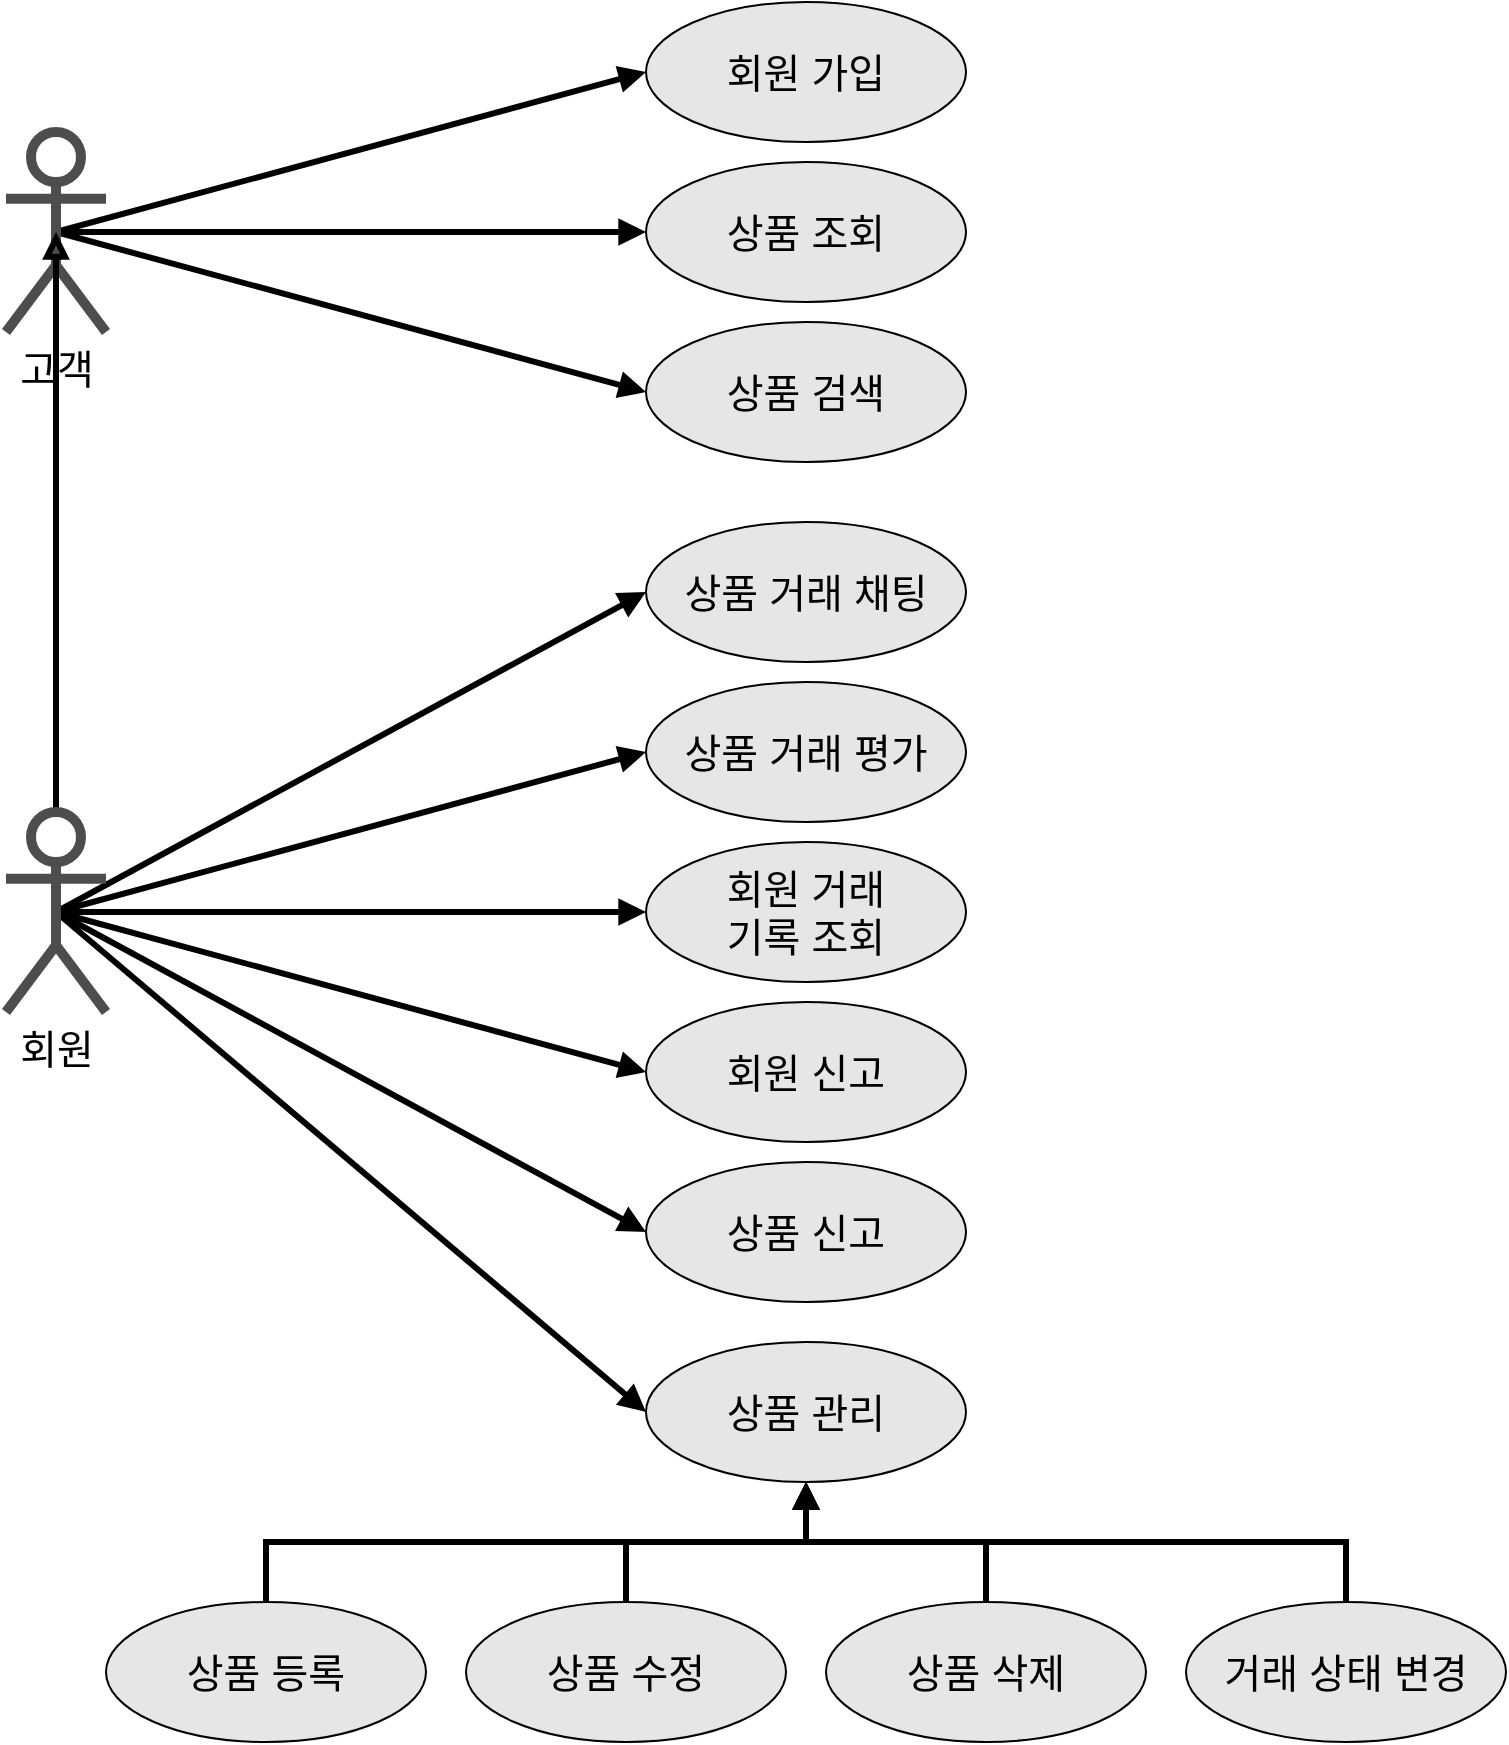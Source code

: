 <mxfile version="16.5.3" type="device"><diagram id="RonSHK9g8Iw-fWDJOm-e" name="Page-1"><mxGraphModel dx="1673" dy="898" grid="1" gridSize="10" guides="1" tooltips="1" connect="1" arrows="1" fold="1" page="1" pageScale="1" pageWidth="1600" pageHeight="900" math="0" shadow="0"><root><mxCell id="0"/><mxCell id="1" parent="0"/><mxCell id="GLYF5EOWl6FZgbtLDoSU-30" style="rounded=0;orthogonalLoop=1;jettySize=auto;html=1;exitX=0.5;exitY=0.5;exitDx=0;exitDy=0;exitPerimeter=0;fontSize=20;endArrow=block;endFill=1;strokeWidth=3;entryX=0;entryY=0.5;entryDx=0;entryDy=0;" edge="1" parent="1" source="GLYF5EOWl6FZgbtLDoSU-1" target="GLYF5EOWl6FZgbtLDoSU-2"><mxGeometry relative="1" as="geometry"/></mxCell><mxCell id="GLYF5EOWl6FZgbtLDoSU-31" style="edgeStyle=none;rounded=0;orthogonalLoop=1;jettySize=auto;html=1;exitX=0.5;exitY=0.5;exitDx=0;exitDy=0;exitPerimeter=0;fontSize=20;endArrow=block;endFill=1;strokeWidth=3;entryX=0;entryY=0.5;entryDx=0;entryDy=0;" edge="1" parent="1" source="GLYF5EOWl6FZgbtLDoSU-1" target="GLYF5EOWl6FZgbtLDoSU-3"><mxGeometry relative="1" as="geometry"/></mxCell><mxCell id="GLYF5EOWl6FZgbtLDoSU-32" style="edgeStyle=none;rounded=0;orthogonalLoop=1;jettySize=auto;html=1;exitX=0.5;exitY=0.5;exitDx=0;exitDy=0;exitPerimeter=0;fontSize=20;endArrow=block;endFill=1;strokeWidth=3;entryX=0;entryY=0.5;entryDx=0;entryDy=0;" edge="1" parent="1" source="GLYF5EOWl6FZgbtLDoSU-1" target="GLYF5EOWl6FZgbtLDoSU-4"><mxGeometry relative="1" as="geometry"/></mxCell><mxCell id="GLYF5EOWl6FZgbtLDoSU-1" value="고객" style="shape=umlActor;verticalLabelPosition=bottom;verticalAlign=top;html=1;outlineConnect=0;fontSize=20;strokeWidth=5;strokeColor=#4D4D4D;" vertex="1" parent="1"><mxGeometry x="160" y="165" width="50" height="100" as="geometry"/></mxCell><mxCell id="GLYF5EOWl6FZgbtLDoSU-2" value="&lt;font style=&quot;font-size: 20px&quot;&gt;회원 가입&lt;/font&gt;" style="ellipse;whiteSpace=wrap;html=1;fillColor=#E6E6E6;" vertex="1" parent="1"><mxGeometry x="480" y="100" width="160" height="70" as="geometry"/></mxCell><mxCell id="GLYF5EOWl6FZgbtLDoSU-3" value="&lt;span style=&quot;font-size: 20px&quot;&gt;상품 조회&lt;/span&gt;" style="ellipse;whiteSpace=wrap;html=1;fillColor=#E6E6E6;" vertex="1" parent="1"><mxGeometry x="480" y="180" width="160" height="70" as="geometry"/></mxCell><mxCell id="GLYF5EOWl6FZgbtLDoSU-4" value="&lt;span style=&quot;font-size: 20px&quot;&gt;상품 검색&lt;/span&gt;" style="ellipse;whiteSpace=wrap;html=1;fillColor=#E6E6E6;" vertex="1" parent="1"><mxGeometry x="480" y="260" width="160" height="70" as="geometry"/></mxCell><mxCell id="GLYF5EOWl6FZgbtLDoSU-12" style="rounded=0;orthogonalLoop=1;jettySize=auto;html=1;exitX=0.5;exitY=0.5;exitDx=0;exitDy=0;exitPerimeter=0;fontSize=20;strokeWidth=3;endArrow=block;endFill=1;entryX=0;entryY=0.5;entryDx=0;entryDy=0;" edge="1" parent="1" source="GLYF5EOWl6FZgbtLDoSU-5" target="GLYF5EOWl6FZgbtLDoSU-7"><mxGeometry relative="1" as="geometry"/></mxCell><mxCell id="GLYF5EOWl6FZgbtLDoSU-13" style="edgeStyle=none;rounded=0;orthogonalLoop=1;jettySize=auto;html=1;exitX=0.5;exitY=0.5;exitDx=0;exitDy=0;exitPerimeter=0;fontSize=20;endArrow=block;endFill=1;strokeWidth=3;entryX=0;entryY=0.5;entryDx=0;entryDy=0;" edge="1" parent="1" source="GLYF5EOWl6FZgbtLDoSU-5" target="GLYF5EOWl6FZgbtLDoSU-8"><mxGeometry relative="1" as="geometry"/></mxCell><mxCell id="GLYF5EOWl6FZgbtLDoSU-14" style="edgeStyle=none;rounded=0;orthogonalLoop=1;jettySize=auto;html=1;exitX=0.5;exitY=0.5;exitDx=0;exitDy=0;exitPerimeter=0;fontSize=20;endArrow=block;endFill=1;strokeWidth=3;entryX=0;entryY=0.5;entryDx=0;entryDy=0;" edge="1" parent="1" source="GLYF5EOWl6FZgbtLDoSU-5" target="GLYF5EOWl6FZgbtLDoSU-11"><mxGeometry relative="1" as="geometry"/></mxCell><mxCell id="GLYF5EOWl6FZgbtLDoSU-17" style="edgeStyle=none;rounded=0;orthogonalLoop=1;jettySize=auto;html=1;exitX=0.5;exitY=0.5;exitDx=0;exitDy=0;exitPerimeter=0;fontSize=20;endArrow=block;endFill=1;strokeWidth=3;entryX=0;entryY=0.5;entryDx=0;entryDy=0;" edge="1" parent="1" source="GLYF5EOWl6FZgbtLDoSU-5" target="GLYF5EOWl6FZgbtLDoSU-16"><mxGeometry relative="1" as="geometry"/></mxCell><mxCell id="GLYF5EOWl6FZgbtLDoSU-20" style="edgeStyle=none;rounded=0;orthogonalLoop=1;jettySize=auto;html=1;exitX=0.5;exitY=0.5;exitDx=0;exitDy=0;exitPerimeter=0;fontSize=20;endArrow=block;endFill=1;strokeWidth=3;entryX=0;entryY=0.5;entryDx=0;entryDy=0;" edge="1" parent="1" source="GLYF5EOWl6FZgbtLDoSU-5" target="GLYF5EOWl6FZgbtLDoSU-19"><mxGeometry relative="1" as="geometry"/></mxCell><mxCell id="GLYF5EOWl6FZgbtLDoSU-21" style="edgeStyle=none;rounded=0;orthogonalLoop=1;jettySize=auto;html=1;exitX=0.5;exitY=0.5;exitDx=0;exitDy=0;exitPerimeter=0;fontSize=20;endArrow=block;endFill=1;strokeWidth=3;entryX=0;entryY=0.5;entryDx=0;entryDy=0;" edge="1" parent="1" source="GLYF5EOWl6FZgbtLDoSU-5" target="GLYF5EOWl6FZgbtLDoSU-18"><mxGeometry relative="1" as="geometry"/></mxCell><mxCell id="GLYF5EOWl6FZgbtLDoSU-33" style="edgeStyle=none;rounded=0;orthogonalLoop=1;jettySize=auto;html=1;exitX=0.5;exitY=0.5;exitDx=0;exitDy=0;exitPerimeter=0;entryX=0.5;entryY=0.5;entryDx=0;entryDy=0;entryPerimeter=0;fontSize=20;endArrow=block;endFill=0;strokeWidth=3;" edge="1" parent="1" source="GLYF5EOWl6FZgbtLDoSU-5" target="GLYF5EOWl6FZgbtLDoSU-1"><mxGeometry relative="1" as="geometry"/></mxCell><mxCell id="GLYF5EOWl6FZgbtLDoSU-5" value="회원" style="shape=umlActor;verticalLabelPosition=bottom;verticalAlign=top;html=1;outlineConnect=0;fontSize=20;strokeWidth=5;strokeColor=#4D4D4D;" vertex="1" parent="1"><mxGeometry x="160" y="505" width="50" height="100" as="geometry"/></mxCell><mxCell id="GLYF5EOWl6FZgbtLDoSU-26" style="edgeStyle=orthogonalEdgeStyle;rounded=0;orthogonalLoop=1;jettySize=auto;html=1;exitX=0.5;exitY=0;exitDx=0;exitDy=0;fontSize=20;endArrow=block;endFill=1;strokeWidth=3;" edge="1" parent="1" source="GLYF5EOWl6FZgbtLDoSU-6" target="GLYF5EOWl6FZgbtLDoSU-11"><mxGeometry relative="1" as="geometry"/></mxCell><mxCell id="GLYF5EOWl6FZgbtLDoSU-6" value="&lt;font style=&quot;font-size: 20px&quot;&gt;상품 등록&lt;/font&gt;" style="ellipse;whiteSpace=wrap;html=1;fillColor=#E6E6E6;" vertex="1" parent="1"><mxGeometry x="210" y="900" width="160" height="70" as="geometry"/></mxCell><mxCell id="GLYF5EOWl6FZgbtLDoSU-7" value="&lt;span style=&quot;font-size: 20px&quot;&gt;상품 거래 채팅&lt;/span&gt;" style="ellipse;whiteSpace=wrap;html=1;fillColor=#E6E6E6;" vertex="1" parent="1"><mxGeometry x="480" y="360" width="160" height="70" as="geometry"/></mxCell><mxCell id="GLYF5EOWl6FZgbtLDoSU-8" value="&lt;span style=&quot;font-size: 20px&quot;&gt;회원 거래&lt;br&gt;기록 조회&lt;/span&gt;" style="ellipse;whiteSpace=wrap;html=1;fillColor=#E6E6E6;" vertex="1" parent="1"><mxGeometry x="480" y="520" width="160" height="70" as="geometry"/></mxCell><mxCell id="GLYF5EOWl6FZgbtLDoSU-27" style="edgeStyle=orthogonalEdgeStyle;rounded=0;orthogonalLoop=1;jettySize=auto;html=1;exitX=0.5;exitY=0;exitDx=0;exitDy=0;fontSize=20;endArrow=block;endFill=1;strokeWidth=3;" edge="1" parent="1" source="GLYF5EOWl6FZgbtLDoSU-9" target="GLYF5EOWl6FZgbtLDoSU-11"><mxGeometry relative="1" as="geometry"/></mxCell><mxCell id="GLYF5EOWl6FZgbtLDoSU-9" value="&lt;font style=&quot;font-size: 20px&quot;&gt;상품 수정&lt;/font&gt;" style="ellipse;whiteSpace=wrap;html=1;fillColor=#E6E6E6;" vertex="1" parent="1"><mxGeometry x="390" y="900" width="160" height="70" as="geometry"/></mxCell><mxCell id="GLYF5EOWl6FZgbtLDoSU-28" style="edgeStyle=orthogonalEdgeStyle;rounded=0;orthogonalLoop=1;jettySize=auto;html=1;exitX=0.5;exitY=0;exitDx=0;exitDy=0;fontSize=20;endArrow=block;endFill=1;strokeWidth=3;" edge="1" parent="1" source="GLYF5EOWl6FZgbtLDoSU-10" target="GLYF5EOWl6FZgbtLDoSU-11"><mxGeometry relative="1" as="geometry"/></mxCell><mxCell id="GLYF5EOWl6FZgbtLDoSU-10" value="&lt;font style=&quot;font-size: 20px&quot;&gt;상품 삭제&lt;/font&gt;" style="ellipse;whiteSpace=wrap;html=1;fillColor=#E6E6E6;" vertex="1" parent="1"><mxGeometry x="570" y="900" width="160" height="70" as="geometry"/></mxCell><mxCell id="GLYF5EOWl6FZgbtLDoSU-11" value="&lt;font style=&quot;font-size: 20px&quot;&gt;상품 관리&lt;/font&gt;" style="ellipse;whiteSpace=wrap;html=1;fillColor=#E6E6E6;" vertex="1" parent="1"><mxGeometry x="480" y="770" width="160" height="70" as="geometry"/></mxCell><mxCell id="GLYF5EOWl6FZgbtLDoSU-29" style="edgeStyle=orthogonalEdgeStyle;rounded=0;orthogonalLoop=1;jettySize=auto;html=1;exitX=0.5;exitY=0;exitDx=0;exitDy=0;fontSize=20;endArrow=block;endFill=1;strokeWidth=3;" edge="1" parent="1" source="GLYF5EOWl6FZgbtLDoSU-15" target="GLYF5EOWl6FZgbtLDoSU-11"><mxGeometry relative="1" as="geometry"/></mxCell><mxCell id="GLYF5EOWl6FZgbtLDoSU-15" value="&lt;font style=&quot;font-size: 20px&quot;&gt;거래 상태 변경&lt;/font&gt;" style="ellipse;whiteSpace=wrap;html=1;fillColor=#E6E6E6;" vertex="1" parent="1"><mxGeometry x="750" y="900" width="160" height="70" as="geometry"/></mxCell><mxCell id="GLYF5EOWl6FZgbtLDoSU-16" value="&lt;span style=&quot;font-size: 20px&quot;&gt;상품 거래 평가&lt;/span&gt;" style="ellipse;whiteSpace=wrap;html=1;fillColor=#E6E6E6;" vertex="1" parent="1"><mxGeometry x="480" y="440" width="160" height="70" as="geometry"/></mxCell><mxCell id="GLYF5EOWl6FZgbtLDoSU-18" value="&lt;span style=&quot;font-size: 20px&quot;&gt;회원 신고&lt;br&gt;&lt;/span&gt;" style="ellipse;whiteSpace=wrap;html=1;fillColor=#E6E6E6;" vertex="1" parent="1"><mxGeometry x="480" y="600" width="160" height="70" as="geometry"/></mxCell><mxCell id="GLYF5EOWl6FZgbtLDoSU-19" value="&lt;span style=&quot;font-size: 20px&quot;&gt;상품 신고&lt;br&gt;&lt;/span&gt;" style="ellipse;whiteSpace=wrap;html=1;fillColor=#E6E6E6;" vertex="1" parent="1"><mxGeometry x="480" y="680" width="160" height="70" as="geometry"/></mxCell></root></mxGraphModel></diagram></mxfile>